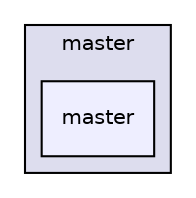 digraph "/media/nicolas/A600540B0053E13B/Users/nicolas/Documents/Ecole/ISEN/Projet/Coupe de France/Module Cerveau/I2C/Tests/Test06 - envoi de 3 octets/master/master" {
  compound=true
  node [ fontsize="10", fontname="Helvetica"];
  edge [ labelfontsize="10", labelfontname="Helvetica"];
  subgraph clusterdir_e6812ebf2aa429671c64a625cf14df99 {
    graph [ bgcolor="#ddddee", pencolor="black", label="master" fontname="Helvetica", fontsize="10", URL="dir_e6812ebf2aa429671c64a625cf14df99.html"]
  dir_c53f3dd36c5f8826d025b08b542dd559 [shape=box, label="master", style="filled", fillcolor="#eeeeff", pencolor="black", URL="dir_c53f3dd36c5f8826d025b08b542dd559.html"];
  }
}

